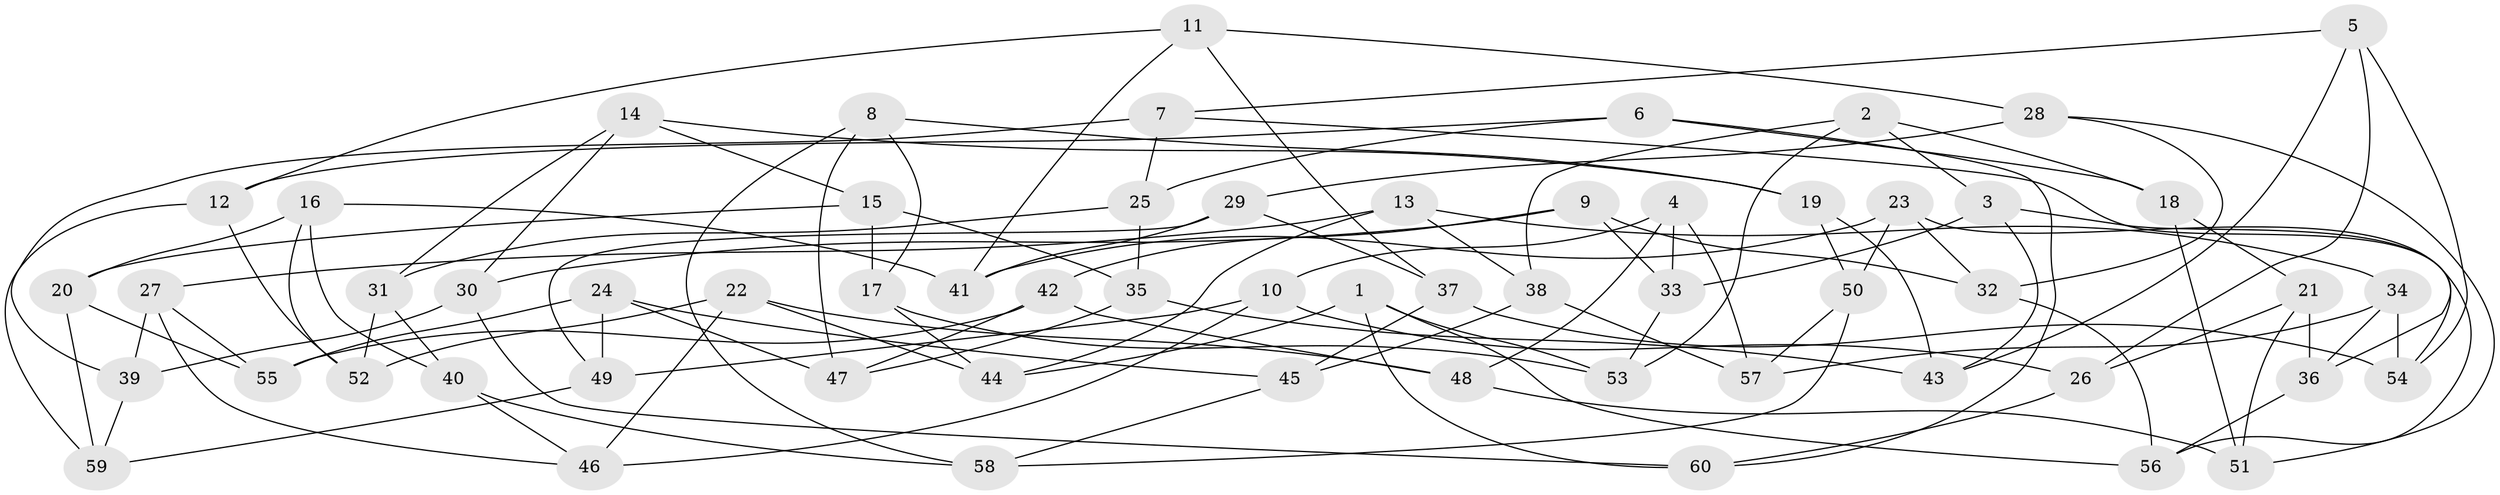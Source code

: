 // coarse degree distribution, {6: 0.6111111111111112, 4: 0.3333333333333333, 5: 0.05555555555555555}
// Generated by graph-tools (version 1.1) at 2025/52/02/27/25 19:52:27]
// undirected, 60 vertices, 120 edges
graph export_dot {
graph [start="1"]
  node [color=gray90,style=filled];
  1;
  2;
  3;
  4;
  5;
  6;
  7;
  8;
  9;
  10;
  11;
  12;
  13;
  14;
  15;
  16;
  17;
  18;
  19;
  20;
  21;
  22;
  23;
  24;
  25;
  26;
  27;
  28;
  29;
  30;
  31;
  32;
  33;
  34;
  35;
  36;
  37;
  38;
  39;
  40;
  41;
  42;
  43;
  44;
  45;
  46;
  47;
  48;
  49;
  50;
  51;
  52;
  53;
  54;
  55;
  56;
  57;
  58;
  59;
  60;
  1 -- 53;
  1 -- 56;
  1 -- 44;
  1 -- 60;
  2 -- 53;
  2 -- 3;
  2 -- 18;
  2 -- 38;
  3 -- 54;
  3 -- 33;
  3 -- 43;
  4 -- 33;
  4 -- 10;
  4 -- 48;
  4 -- 57;
  5 -- 43;
  5 -- 7;
  5 -- 26;
  5 -- 54;
  6 -- 18;
  6 -- 60;
  6 -- 12;
  6 -- 25;
  7 -- 39;
  7 -- 25;
  7 -- 36;
  8 -- 19;
  8 -- 58;
  8 -- 47;
  8 -- 17;
  9 -- 32;
  9 -- 30;
  9 -- 42;
  9 -- 33;
  10 -- 49;
  10 -- 26;
  10 -- 46;
  11 -- 28;
  11 -- 41;
  11 -- 37;
  11 -- 12;
  12 -- 59;
  12 -- 52;
  13 -- 34;
  13 -- 44;
  13 -- 38;
  13 -- 27;
  14 -- 30;
  14 -- 31;
  14 -- 15;
  14 -- 19;
  15 -- 20;
  15 -- 17;
  15 -- 35;
  16 -- 41;
  16 -- 52;
  16 -- 20;
  16 -- 40;
  17 -- 53;
  17 -- 44;
  18 -- 51;
  18 -- 21;
  19 -- 50;
  19 -- 43;
  20 -- 55;
  20 -- 59;
  21 -- 36;
  21 -- 26;
  21 -- 51;
  22 -- 46;
  22 -- 48;
  22 -- 52;
  22 -- 44;
  23 -- 41;
  23 -- 56;
  23 -- 50;
  23 -- 32;
  24 -- 47;
  24 -- 55;
  24 -- 49;
  24 -- 45;
  25 -- 35;
  25 -- 31;
  26 -- 60;
  27 -- 39;
  27 -- 46;
  27 -- 55;
  28 -- 32;
  28 -- 51;
  28 -- 29;
  29 -- 37;
  29 -- 49;
  29 -- 41;
  30 -- 39;
  30 -- 60;
  31 -- 52;
  31 -- 40;
  32 -- 56;
  33 -- 53;
  34 -- 57;
  34 -- 54;
  34 -- 36;
  35 -- 47;
  35 -- 43;
  36 -- 56;
  37 -- 54;
  37 -- 45;
  38 -- 57;
  38 -- 45;
  39 -- 59;
  40 -- 46;
  40 -- 58;
  42 -- 55;
  42 -- 48;
  42 -- 47;
  45 -- 58;
  48 -- 51;
  49 -- 59;
  50 -- 57;
  50 -- 58;
}
